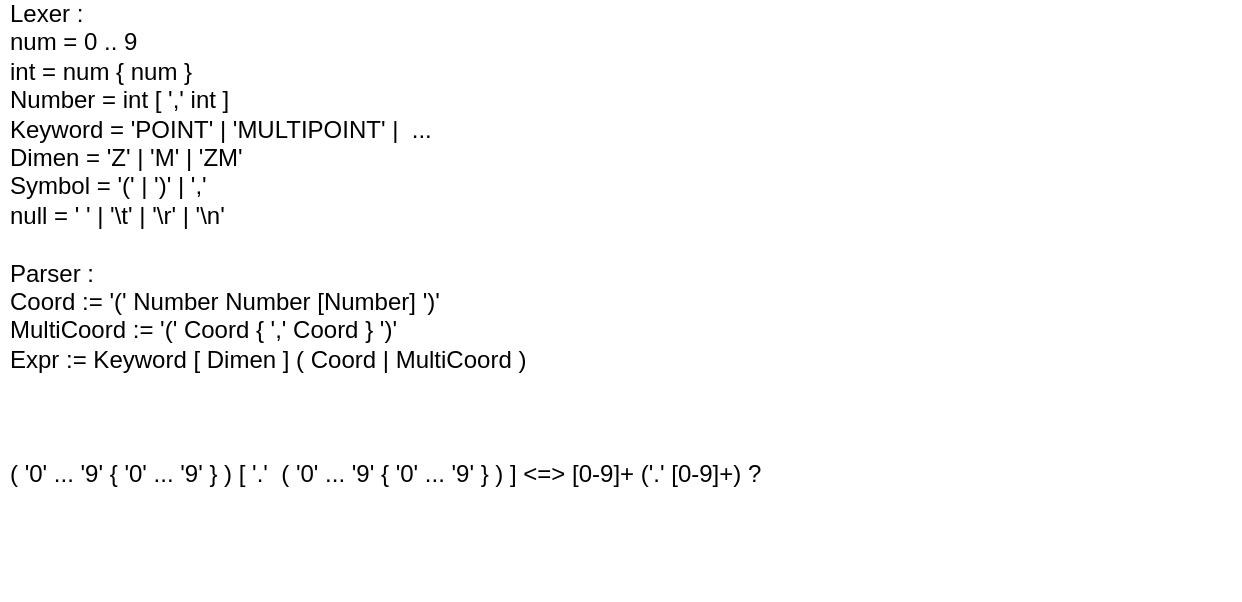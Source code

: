 <mxfile version="14.2.5" type="github">
  <diagram id="1xfbdReEDqjjCJSH6e5r" name="Page-1">
    <mxGraphModel dx="452" dy="268" grid="1" gridSize="10" guides="1" tooltips="1" connect="1" arrows="1" fold="1" page="1" pageScale="1" pageWidth="827" pageHeight="1169" math="0" shadow="0">
      <root>
        <mxCell id="0" />
        <mxCell id="1" parent="0" />
        <mxCell id="zpOPxyArvAPpNhcmHQuC-3" value="&lt;div&gt;Lexer :&lt;/div&gt;&lt;div&gt;num = 0 .. 9&lt;/div&gt;&lt;div&gt;int = num { num }&lt;br&gt;&lt;/div&gt;&lt;div&gt;Number = int [ &#39;,&#39; int ]&lt;br&gt;&lt;/div&gt;&lt;div&gt;Keyword = &#39;POINT&#39; | &#39;MULTIPOINT&#39; |&amp;nbsp; ...&lt;/div&gt;&lt;div&gt;Dimen = &#39;Z&#39; | &#39;M&#39; | &#39;ZM&#39;&lt;/div&gt;&lt;div&gt;Symbol = &#39;(&#39; | &#39;)&#39; | &#39;,&#39;&lt;/div&gt;&lt;div&gt;null = &#39; &#39; | &#39;\t&#39; | &#39;\r&#39; | &#39;\n&#39;&lt;br&gt;&lt;/div&gt;&lt;div&gt;&lt;br&gt;&lt;/div&gt;&lt;div&gt;Parser :&lt;/div&gt;&lt;div&gt;Coord := &#39;(&#39; Number Number [Number] &#39;)&#39;&lt;br&gt;&lt;/div&gt;&lt;div&gt;MultiCoord := &#39;(&#39; Coord { &#39;,&#39; Coord } &#39;)&#39;&lt;br&gt;&lt;/div&gt;&lt;div&gt;Expr := Keyword [ Dimen ] ( Coord | MultiCoord )&lt;br&gt;&lt;/div&gt;&lt;div&gt;&lt;br&gt;&lt;/div&gt;&lt;div&gt;&lt;br&gt;&lt;/div&gt;&lt;div&gt;&lt;br&gt;&lt;/div&gt;&lt;div&gt;( &#39;0&#39; ... &#39;9&#39; { &#39;0&#39; ... &#39;9&#39; } ) [ &#39;.&#39;&amp;nbsp; ( &#39;0&#39; ... &#39;9&#39; { &#39;0&#39; ... &#39;9&#39; } ) ] &amp;lt;=&amp;gt; [0-9]+ (&#39;.&#39; [0-9]+) ?&lt;br&gt;&lt;/div&gt;" style="text;html=1;strokeColor=none;fillColor=none;spacing=5;spacingTop=-20;whiteSpace=wrap;overflow=hidden;rounded=0;align=left;" vertex="1" parent="1">
          <mxGeometry x="60" y="10" width="620" height="290" as="geometry" />
        </mxCell>
      </root>
    </mxGraphModel>
  </diagram>
</mxfile>
